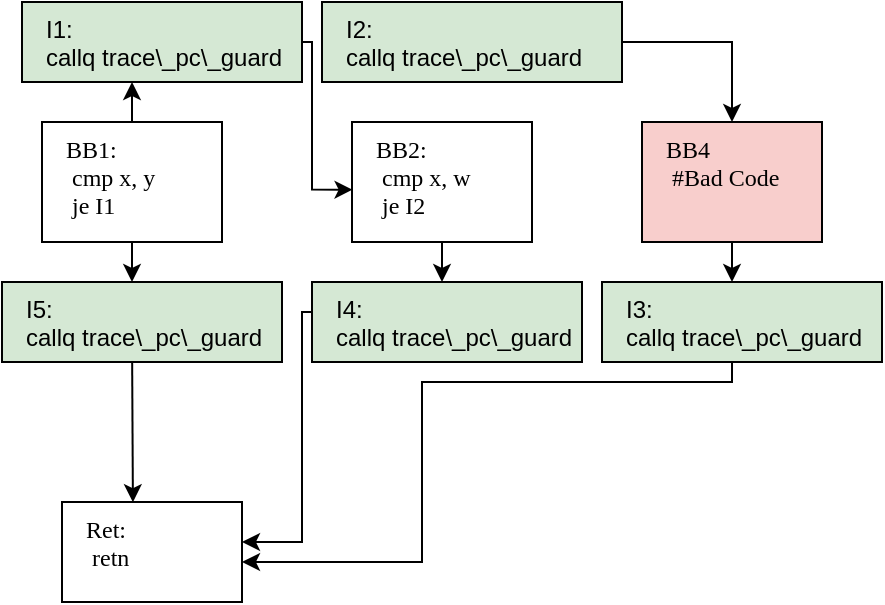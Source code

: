 <mxfile version="18.2.0" type="device"><diagram id="firwPCIyI7StFeRMC5YH" name="Page-1"><mxGraphModel dx="937" dy="488" grid="1" gridSize="10" guides="1" tooltips="1" connect="1" arrows="1" fold="1" page="1" pageScale="1" pageWidth="850" pageHeight="1100" math="0" shadow="0"><root><mxCell id="0"/><mxCell id="1" parent="0"/><mxCell id="xiGKF5vZVOKSFfWjrwzs-44" value="" style="edgeStyle=orthogonalEdgeStyle;rounded=0;orthogonalLoop=1;jettySize=auto;html=1;fontFamily=Lucida Console;" edge="1" parent="1" source="xiGKF5vZVOKSFfWjrwzs-31"><mxGeometry relative="1" as="geometry"><mxPoint x="105.019" y="60" as="targetPoint"/></mxGeometry></mxCell><mxCell id="xiGKF5vZVOKSFfWjrwzs-46" value="" style="edgeStyle=orthogonalEdgeStyle;rounded=0;orthogonalLoop=1;jettySize=auto;html=1;fontFamily=Lucida Console;" edge="1" parent="1" source="xiGKF5vZVOKSFfWjrwzs-31"><mxGeometry relative="1" as="geometry"><mxPoint x="105.019" y="160" as="targetPoint"/></mxGeometry></mxCell><mxCell id="xiGKF5vZVOKSFfWjrwzs-31" value="BB1:&#10; cmp x, y&#10; je I1&#10;" style="rounded=0;strokeColor=#000000;fillColor=none;align=left;fontFamily=Lucida Console;verticalAlign=top;spacingLeft=10;" vertex="1" parent="1"><mxGeometry x="60" y="80" width="90" height="60" as="geometry"/></mxCell><mxCell id="xiGKF5vZVOKSFfWjrwzs-47" value="" style="edgeStyle=orthogonalEdgeStyle;rounded=0;orthogonalLoop=1;jettySize=auto;html=1;fontFamily=Lucida Console;" edge="1" parent="1" source="xiGKF5vZVOKSFfWjrwzs-32"><mxGeometry relative="1" as="geometry"><mxPoint x="260" y="160" as="targetPoint"/></mxGeometry></mxCell><mxCell id="xiGKF5vZVOKSFfWjrwzs-32" value="BB2:&#10; cmp x, w&#10; je I2" style="rounded=0;strokeColor=#000000;fillColor=none;align=left;fontFamily=Lucida Console;verticalAlign=top;spacingLeft=10;" vertex="1" parent="1"><mxGeometry x="215" y="80" width="90" height="60" as="geometry"/></mxCell><mxCell id="xiGKF5vZVOKSFfWjrwzs-34" value="Ret:&#10; retn" style="rounded=0;strokeColor=#000000;fillColor=none;align=left;fontFamily=Lucida Console;verticalAlign=top;spacingLeft=10;" vertex="1" parent="1"><mxGeometry x="70" y="270" width="90" height="50" as="geometry"/></mxCell><mxCell id="xiGKF5vZVOKSFfWjrwzs-53" style="edgeStyle=orthogonalEdgeStyle;rounded=0;orthogonalLoop=1;jettySize=auto;html=1;entryX=0.394;entryY=0.002;entryDx=0;entryDy=0;entryPerimeter=0;fontFamily=Lucida Console;" edge="1" parent="1" target="xiGKF5vZVOKSFfWjrwzs-34"><mxGeometry relative="1" as="geometry"><mxPoint x="105.019" y="190" as="sourcePoint"/></mxGeometry></mxCell><mxCell id="xiGKF5vZVOKSFfWjrwzs-55" style="edgeStyle=orthogonalEdgeStyle;rounded=0;orthogonalLoop=1;jettySize=auto;html=1;entryX=1;entryY=0.4;entryDx=0;entryDy=0;entryPerimeter=0;fontFamily=Lucida Console;" edge="1" parent="1" target="xiGKF5vZVOKSFfWjrwzs-34"><mxGeometry relative="1" as="geometry"><mxPoint x="195" y="175" as="sourcePoint"/><Array as="points"><mxPoint x="190" y="175"/><mxPoint x="190" y="290"/></Array></mxGeometry></mxCell><mxCell id="xiGKF5vZVOKSFfWjrwzs-59" value="" style="edgeStyle=orthogonalEdgeStyle;rounded=0;orthogonalLoop=1;jettySize=auto;html=1;fontFamily=Lucida Console;" edge="1" parent="1" source="xiGKF5vZVOKSFfWjrwzs-38"><mxGeometry relative="1" as="geometry"><mxPoint x="405.019" y="160" as="targetPoint"/></mxGeometry></mxCell><mxCell id="xiGKF5vZVOKSFfWjrwzs-38" value="BB4&#10; #Bad Code" style="rounded=0;strokeColor=#000000;fillColor=#F8CECC;align=left;fontFamily=Lucida Console;verticalAlign=top;spacingLeft=10;" vertex="1" parent="1"><mxGeometry x="360" y="80" width="90" height="60" as="geometry"/></mxCell><mxCell id="xiGKF5vZVOKSFfWjrwzs-50" style="edgeStyle=orthogonalEdgeStyle;rounded=0;orthogonalLoop=1;jettySize=auto;html=1;entryX=0.003;entryY=0.564;entryDx=0;entryDy=0;entryPerimeter=0;fontFamily=Lucida Console;exitX=1;exitY=0.5;exitDx=0;exitDy=0;" edge="1" parent="1" source="xiGKF5vZVOKSFfWjrwzs-63" target="xiGKF5vZVOKSFfWjrwzs-32"><mxGeometry relative="1" as="geometry"><mxPoint x="170" y="45" as="sourcePoint"/><Array as="points"><mxPoint x="195" y="40"/><mxPoint x="195" y="114"/></Array></mxGeometry></mxCell><mxCell id="xiGKF5vZVOKSFfWjrwzs-67" style="edgeStyle=orthogonalEdgeStyle;rounded=0;orthogonalLoop=1;jettySize=auto;html=1;entryX=0.5;entryY=0;entryDx=0;entryDy=0;fontFamily=Lucida Console;" edge="1" parent="1" source="xiGKF5vZVOKSFfWjrwzs-40" target="xiGKF5vZVOKSFfWjrwzs-38"><mxGeometry relative="1" as="geometry"/></mxCell><mxCell id="xiGKF5vZVOKSFfWjrwzs-40" value="I2:&#10;callq trace\_pc\_guard" style="rounded=0;strokeColor=#000000;fillColor=#D5E8D4;verticalAlign=top;align=left;spacingLeft=10;" vertex="1" parent="1"><mxGeometry x="200" y="20" width="150" height="40" as="geometry"/></mxCell><mxCell id="xiGKF5vZVOKSFfWjrwzs-62" style="edgeStyle=orthogonalEdgeStyle;rounded=0;orthogonalLoop=1;jettySize=auto;html=1;entryX=1;entryY=0.6;entryDx=0;entryDy=0;entryPerimeter=0;fontFamily=Lucida Console;" edge="1" parent="1" target="xiGKF5vZVOKSFfWjrwzs-34"><mxGeometry relative="1" as="geometry"><mxPoint x="405.019" y="190" as="sourcePoint"/><Array as="points"><mxPoint x="405" y="210"/><mxPoint x="250" y="210"/><mxPoint x="250" y="300"/></Array></mxGeometry></mxCell><mxCell id="xiGKF5vZVOKSFfWjrwzs-63" value="I1:&#10;callq trace\_pc\_guard" style="rounded=0;strokeColor=#000000;fillColor=#D5E8D4;verticalAlign=top;align=left;spacingLeft=10;" vertex="1" parent="1"><mxGeometry x="50" y="20" width="140" height="40" as="geometry"/></mxCell><mxCell id="xiGKF5vZVOKSFfWjrwzs-64" value="I5:&#10;callq trace\_pc\_guard" style="rounded=0;strokeColor=#000000;fillColor=#D5E8D4;verticalAlign=top;align=left;spacingLeft=10;" vertex="1" parent="1"><mxGeometry x="40" y="160" width="140" height="40" as="geometry"/></mxCell><mxCell id="xiGKF5vZVOKSFfWjrwzs-65" value="I4:&#10;callq trace\_pc\_guard" style="rounded=0;strokeColor=#000000;fillColor=#D5E8D4;verticalAlign=top;align=left;spacingLeft=10;" vertex="1" parent="1"><mxGeometry x="195" y="160" width="135" height="40" as="geometry"/></mxCell><mxCell id="xiGKF5vZVOKSFfWjrwzs-66" value="I3:&#10;callq trace\_pc\_guard" style="rounded=0;strokeColor=#000000;fillColor=#D5E8D4;verticalAlign=top;align=left;spacingLeft=10;" vertex="1" parent="1"><mxGeometry x="340" y="160" width="140" height="40" as="geometry"/></mxCell></root></mxGraphModel></diagram></mxfile>